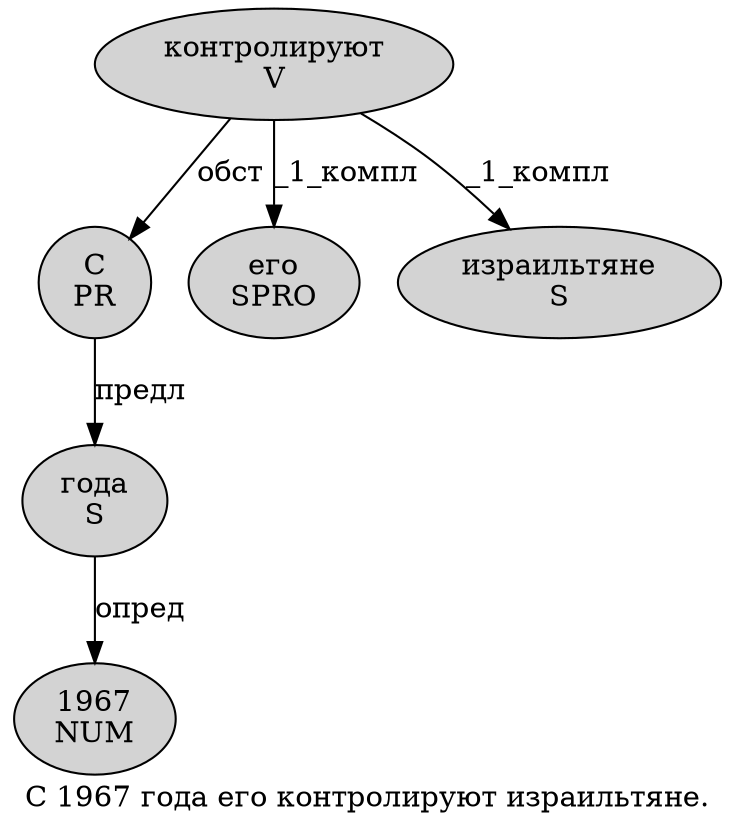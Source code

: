 digraph SENTENCE_250 {
	graph [label="С 1967 года его контролируют израильтяне."]
	node [style=filled]
		0 [label="С
PR" color="" fillcolor=lightgray penwidth=1 shape=ellipse]
		1 [label="1967
NUM" color="" fillcolor=lightgray penwidth=1 shape=ellipse]
		2 [label="года
S" color="" fillcolor=lightgray penwidth=1 shape=ellipse]
		3 [label="его
SPRO" color="" fillcolor=lightgray penwidth=1 shape=ellipse]
		4 [label="контролируют
V" color="" fillcolor=lightgray penwidth=1 shape=ellipse]
		5 [label="израильтяне
S" color="" fillcolor=lightgray penwidth=1 shape=ellipse]
			0 -> 2 [label="предл"]
			2 -> 1 [label="опред"]
			4 -> 0 [label="обст"]
			4 -> 3 [label="_1_компл"]
			4 -> 5 [label="_1_компл"]
}